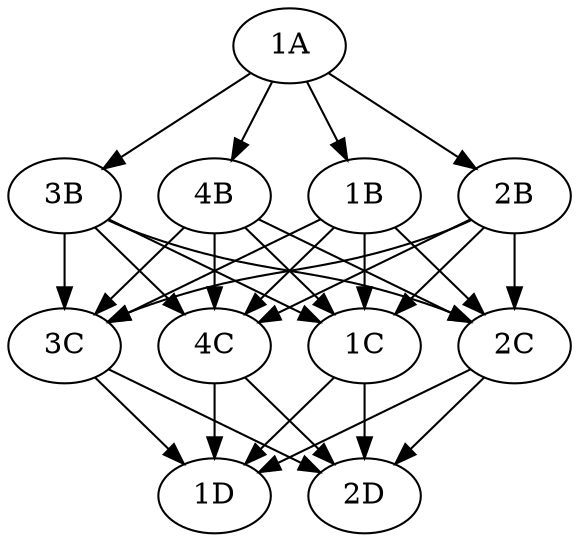 // dot -O -Tpdf ./network.gv
digraph Network {
	"1A" -> {
		"1B"
		"2B"
		"3B"
		"4B"
	} -> {
		"1C"
		"2C"
		"3C"
		"4C"
	} -> {
		"1D"
		"2D"
	}
}